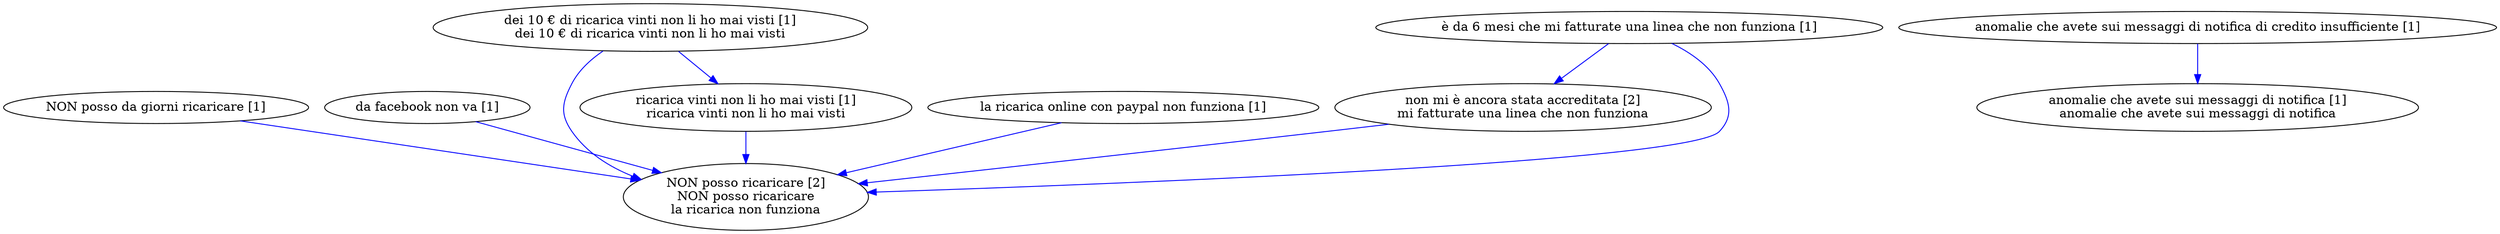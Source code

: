digraph collapsedGraph {
"non mi è ancora stata accreditata [2]\nmi fatturate una linea che non funziona""NON posso ricaricare [2]\nNON posso ricaricare\nla ricarica non funziona""NON posso da giorni ricaricare [1]""anomalie che avete sui messaggi di notifica [1]\nanomalie che avete sui messaggi di notifica""anomalie che avete sui messaggi di notifica di credito insufficiente [1]""da facebook non va [1]""ricarica vinti non li ho mai visti [1]\nricarica vinti non li ho mai visti""dei 10 € di ricarica vinti non li ho mai visti [1]\ndei 10 € di ricarica vinti non li ho mai visti""la ricarica online con paypal non funziona [1]""è da 6 mesi che mi fatturate una linea che non funziona [1]""non mi è ancora stata accreditata [2]\nmi fatturate una linea che non funziona" -> "NON posso ricaricare [2]\nNON posso ricaricare\nla ricarica non funziona" [color=blue]
"ricarica vinti non li ho mai visti [1]\nricarica vinti non li ho mai visti" -> "NON posso ricaricare [2]\nNON posso ricaricare\nla ricarica non funziona" [color=blue]
"è da 6 mesi che mi fatturate una linea che non funziona [1]" -> "NON posso ricaricare [2]\nNON posso ricaricare\nla ricarica non funziona" [color=blue]
"NON posso da giorni ricaricare [1]" -> "NON posso ricaricare [2]\nNON posso ricaricare\nla ricarica non funziona" [color=blue]
"da facebook non va [1]" -> "NON posso ricaricare [2]\nNON posso ricaricare\nla ricarica non funziona" [color=blue]
"dei 10 € di ricarica vinti non li ho mai visti [1]\ndei 10 € di ricarica vinti non li ho mai visti" -> "NON posso ricaricare [2]\nNON posso ricaricare\nla ricarica non funziona" [color=blue]
"la ricarica online con paypal non funziona [1]" -> "NON posso ricaricare [2]\nNON posso ricaricare\nla ricarica non funziona" [color=blue]
"è da 6 mesi che mi fatturate una linea che non funziona [1]" -> "non mi è ancora stata accreditata [2]\nmi fatturate una linea che non funziona" [color=blue]
"anomalie che avete sui messaggi di notifica di credito insufficiente [1]" -> "anomalie che avete sui messaggi di notifica [1]\nanomalie che avete sui messaggi di notifica" [color=blue]
"dei 10 € di ricarica vinti non li ho mai visti [1]\ndei 10 € di ricarica vinti non li ho mai visti" -> "ricarica vinti non li ho mai visti [1]\nricarica vinti non li ho mai visti" [color=blue]
}